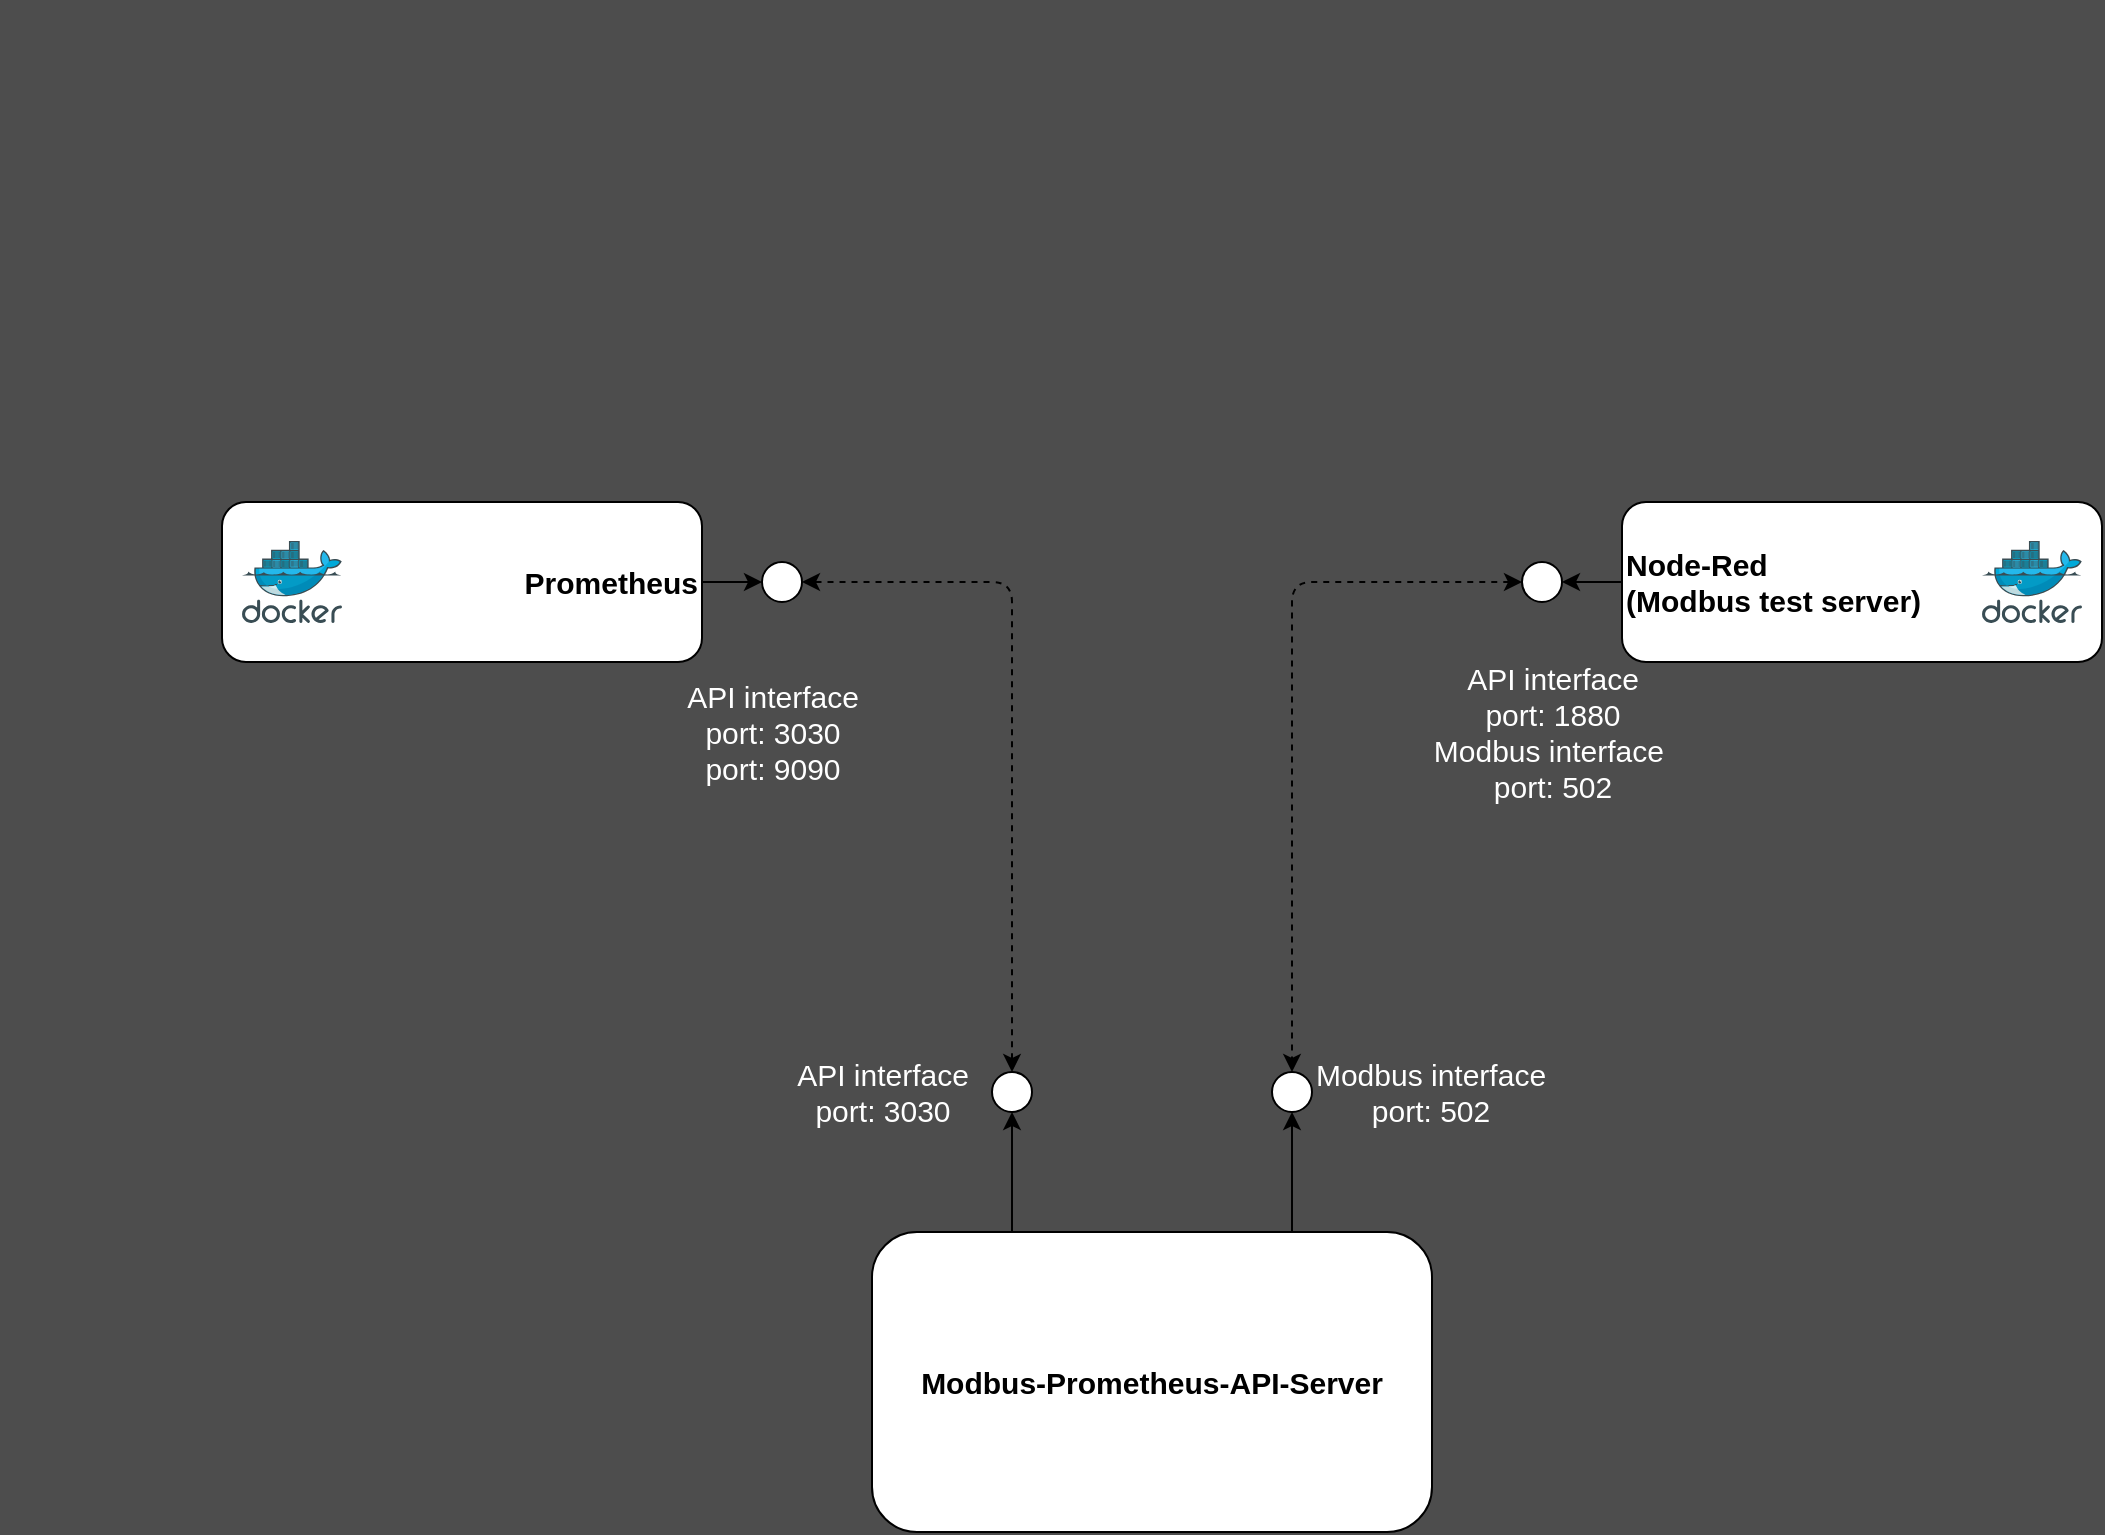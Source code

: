 <mxfile>
    <diagram id="plttf0b8VAVj9cbuEqPP" name="Seite-1">
        <mxGraphModel dx="1063" dy="583" grid="1" gridSize="10" guides="1" tooltips="1" connect="1" arrows="1" fold="1" page="1" pageScale="1" pageWidth="1169" pageHeight="827" background="#4D4D4D" math="0" shadow="0">
            <root>
                <mxCell id="0"/>
                <mxCell id="1" parent="0"/>
                <mxCell id="8" style="edgeStyle=none;html=1;exitX=0.25;exitY=0;exitDx=0;exitDy=0;entryX=0.5;entryY=1;entryDx=0;entryDy=0;fontColor=#FFFFFF;" parent="1" source="3" target="7" edge="1">
                    <mxGeometry relative="1" as="geometry"/>
                </mxCell>
                <mxCell id="11" style="edgeStyle=none;html=1;exitX=0.75;exitY=0;exitDx=0;exitDy=0;entryX=0.5;entryY=1;entryDx=0;entryDy=0;fontSize=15;fontColor=#FFFFFF;" parent="1" source="3" target="10" edge="1">
                    <mxGeometry relative="1" as="geometry"/>
                </mxCell>
                <mxCell id="3" value="&lt;font style=&quot;font-size: 15px;&quot;&gt;&lt;b&gt;Modbus-Prometheus-API-Server&lt;/b&gt;&lt;/font&gt;" style="rounded=1;whiteSpace=wrap;html=1;fontColor=#000000;" parent="1" vertex="1">
                    <mxGeometry x="435" y="615" width="280" height="150" as="geometry"/>
                </mxCell>
                <mxCell id="6" value="" style="ellipse;whiteSpace=wrap;html=1;aspect=fixed;fontColor=#FFFFFF;" parent="1" vertex="1">
                    <mxGeometry as="geometry"/>
                </mxCell>
                <mxCell id="27" style="edgeStyle=none;html=1;exitX=0.5;exitY=0;exitDx=0;exitDy=0;entryX=1;entryY=0.5;entryDx=0;entryDy=0;fontSize=15;startArrow=classic;startFill=1;dashed=1;fontColor=#FFFFFF;" parent="1" source="7" target="15" edge="1">
                    <mxGeometry relative="1" as="geometry">
                        <Array as="points">
                            <mxPoint x="505" y="290"/>
                        </Array>
                    </mxGeometry>
                </mxCell>
                <mxCell id="7" value="" style="ellipse;whiteSpace=wrap;html=1;fontColor=#FFFFFF;" parent="1" vertex="1">
                    <mxGeometry x="495" y="535" width="20" height="20" as="geometry"/>
                </mxCell>
                <mxCell id="9" value="API interface&lt;br&gt;port: 3030" style="text;html=1;align=center;verticalAlign=middle;resizable=0;points=[];autosize=1;strokeColor=none;fillColor=none;fontSize=15;fontColor=#FFFFFF;" parent="1" vertex="1">
                    <mxGeometry x="385" y="520" width="110" height="50" as="geometry"/>
                </mxCell>
                <mxCell id="10" value="" style="ellipse;whiteSpace=wrap;html=1;fontColor=#FFFFFF;" parent="1" vertex="1">
                    <mxGeometry x="635" y="535" width="20" height="20" as="geometry"/>
                </mxCell>
                <mxCell id="12" value="Modbus interface&lt;br&gt;port: 502" style="text;html=1;align=center;verticalAlign=middle;resizable=0;points=[];autosize=1;strokeColor=none;fillColor=none;fontSize=15;fontColor=#FFFFFF;" parent="1" vertex="1">
                    <mxGeometry x="644" y="520" width="140" height="50" as="geometry"/>
                </mxCell>
                <mxCell id="25" value="" style="group;fontColor=#FFFFFF;" parent="1" vertex="1" connectable="0">
                    <mxGeometry x="705" y="250" width="345" height="160" as="geometry"/>
                </mxCell>
                <mxCell id="19" value="&lt;font style=&quot;font-size: 15px;&quot;&gt;&lt;b&gt;Node-Red&lt;br&gt;(Modbus test server)&lt;br&gt;&lt;/b&gt;&lt;/font&gt;" style="rounded=1;whiteSpace=wrap;html=1;align=left;fontColor=#000000;" parent="25" vertex="1">
                    <mxGeometry x="105" width="240" height="80" as="geometry"/>
                </mxCell>
                <mxCell id="20" value="" style="sketch=0;aspect=fixed;html=1;points=[];align=center;image;fontSize=12;image=img/lib/mscae/Docker.svg;fontColor=#FFFFFF;" parent="25" vertex="1">
                    <mxGeometry x="285" y="19.5" width="50" height="41" as="geometry"/>
                </mxCell>
                <mxCell id="21" value="" style="ellipse;whiteSpace=wrap;html=1;fontColor=#FFFFFF;" parent="25" vertex="1">
                    <mxGeometry x="55" y="30" width="20" height="20" as="geometry"/>
                </mxCell>
                <mxCell id="18" style="edgeStyle=none;html=1;exitX=0;exitY=0.5;exitDx=0;exitDy=0;fontSize=15;entryX=1;entryY=0.5;entryDx=0;entryDy=0;fontColor=#FFFFFF;" parent="25" source="19" target="21" edge="1">
                    <mxGeometry relative="1" as="geometry">
                        <mxPoint x="65" y="40" as="targetPoint"/>
                    </mxGeometry>
                </mxCell>
                <mxCell id="22" value="API interface&lt;br&gt;port: 1880&lt;br&gt;Modbus interface&amp;nbsp;&lt;br&gt;port: 502" style="text;html=1;align=center;verticalAlign=middle;resizable=0;points=[];autosize=1;strokeColor=none;fillColor=none;fontSize=15;fontColor=#FFFFFF;" parent="25" vertex="1">
                    <mxGeometry y="70" width="140" height="90" as="geometry"/>
                </mxCell>
                <mxCell id="26" value="" style="group;fontColor=#FFFFFF;" parent="1" vertex="1" connectable="0">
                    <mxGeometry x="110" y="250" width="330" height="150" as="geometry"/>
                </mxCell>
                <mxCell id="13" value="&lt;font style=&quot;font-size: 15px;&quot;&gt;&lt;b&gt;Prometheus&lt;/b&gt;&lt;/font&gt;" style="rounded=1;whiteSpace=wrap;html=1;align=right;fontColor=#000000;" parent="26" vertex="1">
                    <mxGeometry width="240" height="80" as="geometry"/>
                </mxCell>
                <mxCell id="14" value="" style="sketch=0;aspect=fixed;html=1;points=[];align=center;image;fontSize=12;image=img/lib/mscae/Docker.svg;fontColor=#FFFFFF;" parent="26" vertex="1">
                    <mxGeometry x="10" y="19.5" width="50" height="41" as="geometry"/>
                </mxCell>
                <mxCell id="15" value="" style="ellipse;whiteSpace=wrap;html=1;fontColor=#FFFFFF;" parent="26" vertex="1">
                    <mxGeometry x="270" y="30" width="20" height="20" as="geometry"/>
                </mxCell>
                <mxCell id="16" style="edgeStyle=none;html=1;exitX=1;exitY=0.5;exitDx=0;exitDy=0;entryX=0;entryY=0.5;entryDx=0;entryDy=0;fontSize=15;fontColor=#FFFFFF;" parent="26" source="13" target="15" edge="1">
                    <mxGeometry relative="1" as="geometry"/>
                </mxCell>
                <mxCell id="17" value="API interface&lt;br&gt;port: 3030&lt;br&gt;port: 9090" style="text;html=1;align=center;verticalAlign=middle;resizable=0;points=[];autosize=1;strokeColor=none;fillColor=none;fontSize=15;fontColor=#FFFFFF;" parent="26" vertex="1">
                    <mxGeometry x="220" y="80" width="110" height="70" as="geometry"/>
                </mxCell>
                <mxCell id="28" style="edgeStyle=none;html=1;exitX=0;exitY=0.5;exitDx=0;exitDy=0;entryX=0.5;entryY=0;entryDx=0;entryDy=0;dashed=1;fontSize=15;startArrow=classic;startFill=1;fontColor=#FFFFFF;" parent="1" source="21" target="10" edge="1">
                    <mxGeometry relative="1" as="geometry">
                        <Array as="points">
                            <mxPoint x="645" y="290"/>
                        </Array>
                    </mxGeometry>
                </mxCell>
            </root>
        </mxGraphModel>
    </diagram>
</mxfile>